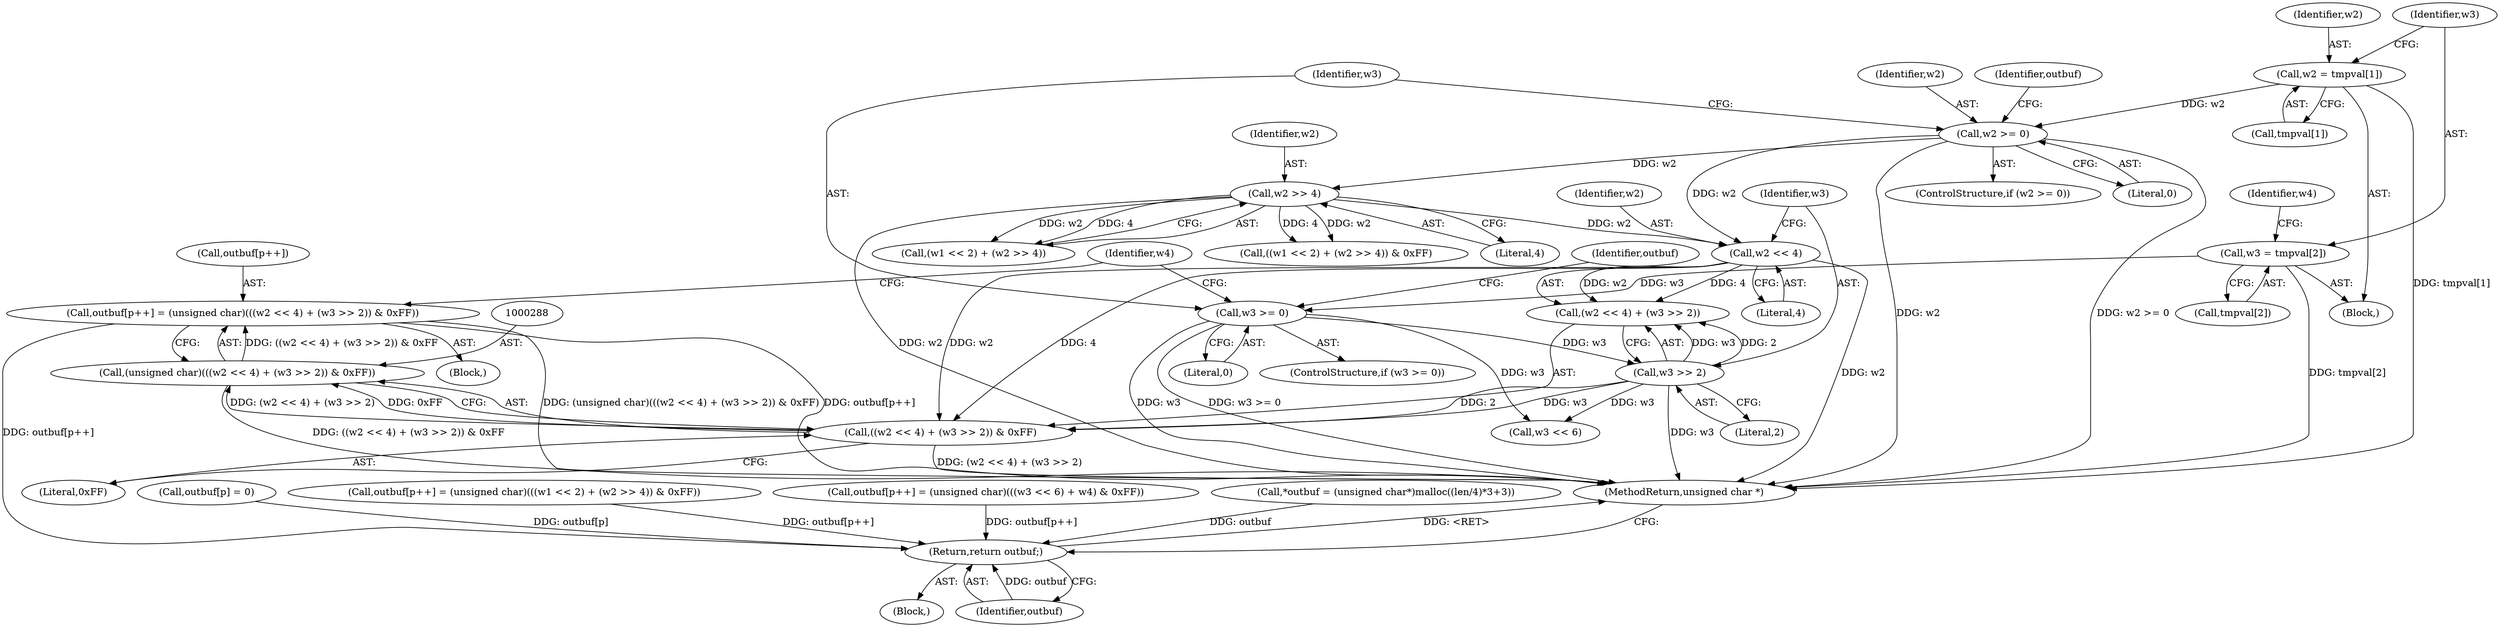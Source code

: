 digraph "0_libplist_3a55ddd3c4c11ce75a86afbefd085d8d397ff957@array" {
"1000282" [label="(Call,outbuf[p++] = (unsigned char)(((w2 << 4) + (w3 >> 2)) & 0xFF))"];
"1000287" [label="(Call,(unsigned char)(((w2 << 4) + (w3 >> 2)) & 0xFF))"];
"1000289" [label="(Call,((w2 << 4) + (w3 >> 2)) & 0xFF)"];
"1000291" [label="(Call,w2 << 4)"];
"1000273" [label="(Call,w2 >> 4)"];
"1000257" [label="(Call,w2 >= 0)"];
"1000241" [label="(Call,w2 = tmpval[1])"];
"1000294" [label="(Call,w3 >> 2)"];
"1000278" [label="(Call,w3 >= 0)"];
"1000246" [label="(Call,w3 = tmpval[2])"];
"1000327" [label="(Return,return outbuf;)"];
"1000293" [label="(Literal,4)"];
"1000295" [label="(Identifier,w3)"];
"1000280" [label="(Literal,0)"];
"1000291" [label="(Call,w2 << 4)"];
"1000257" [label="(Call,w2 >= 0)"];
"1000289" [label="(Call,((w2 << 4) + (w3 >> 2)) & 0xFF)"];
"1000277" [label="(ControlStructure,if (w3 >= 0))"];
"1000246" [label="(Call,w3 = tmpval[2])"];
"1000290" [label="(Call,(w2 << 4) + (w3 >> 2))"];
"1000269" [label="(Call,(w1 << 2) + (w2 >> 4))"];
"1000256" [label="(ControlStructure,if (w2 >= 0))"];
"1000281" [label="(Block,)"];
"1000327" [label="(Return,return outbuf;)"];
"1000279" [label="(Identifier,w3)"];
"1000318" [label="(Call,outbuf[p] = 0)"];
"1000312" [label="(Call,w3 << 6)"];
"1000261" [label="(Call,outbuf[p++] = (unsigned char)(((w1 << 2) + (w2 >> 4)) & 0xFF))"];
"1000278" [label="(Call,w3 >= 0)"];
"1000329" [label="(MethodReturn,unsigned char *)"];
"1000241" [label="(Call,w2 = tmpval[1])"];
"1000283" [label="(Call,outbuf[p++])"];
"1000287" [label="(Call,(unsigned char)(((w2 << 4) + (w3 >> 2)) & 0xFF))"];
"1000282" [label="(Call,outbuf[p++] = (unsigned char)(((w2 << 4) + (w3 >> 2)) & 0xFF))"];
"1000259" [label="(Literal,0)"];
"1000242" [label="(Identifier,w2)"];
"1000252" [label="(Identifier,w4)"];
"1000284" [label="(Identifier,outbuf)"];
"1000247" [label="(Identifier,w3)"];
"1000263" [label="(Identifier,outbuf)"];
"1000268" [label="(Call,((w1 << 2) + (w2 >> 4)) & 0xFF)"];
"1000103" [label="(Block,)"];
"1000328" [label="(Identifier,outbuf)"];
"1000303" [label="(Call,outbuf[p++] = (unsigned char)(((w3 << 6) + w4) & 0xFF))"];
"1000300" [label="(Identifier,w4)"];
"1000297" [label="(Literal,0xFF)"];
"1000258" [label="(Identifier,w2)"];
"1000232" [label="(Block,)"];
"1000294" [label="(Call,w3 >> 2)"];
"1000273" [label="(Call,w2 >> 4)"];
"1000275" [label="(Literal,4)"];
"1000248" [label="(Call,tmpval[2])"];
"1000292" [label="(Identifier,w2)"];
"1000131" [label="(Call,*outbuf = (unsigned char*)malloc((len/4)*3+3))"];
"1000274" [label="(Identifier,w2)"];
"1000296" [label="(Literal,2)"];
"1000243" [label="(Call,tmpval[1])"];
"1000282" -> "1000281"  [label="AST: "];
"1000282" -> "1000287"  [label="CFG: "];
"1000283" -> "1000282"  [label="AST: "];
"1000287" -> "1000282"  [label="AST: "];
"1000300" -> "1000282"  [label="CFG: "];
"1000282" -> "1000329"  [label="DDG: (unsigned char)(((w2 << 4) + (w3 >> 2)) & 0xFF)"];
"1000282" -> "1000329"  [label="DDG: outbuf[p++]"];
"1000287" -> "1000282"  [label="DDG: ((w2 << 4) + (w3 >> 2)) & 0xFF"];
"1000282" -> "1000327"  [label="DDG: outbuf[p++]"];
"1000287" -> "1000289"  [label="CFG: "];
"1000288" -> "1000287"  [label="AST: "];
"1000289" -> "1000287"  [label="AST: "];
"1000287" -> "1000329"  [label="DDG: ((w2 << 4) + (w3 >> 2)) & 0xFF"];
"1000289" -> "1000287"  [label="DDG: (w2 << 4) + (w3 >> 2)"];
"1000289" -> "1000287"  [label="DDG: 0xFF"];
"1000289" -> "1000297"  [label="CFG: "];
"1000290" -> "1000289"  [label="AST: "];
"1000297" -> "1000289"  [label="AST: "];
"1000289" -> "1000329"  [label="DDG: (w2 << 4) + (w3 >> 2)"];
"1000291" -> "1000289"  [label="DDG: w2"];
"1000291" -> "1000289"  [label="DDG: 4"];
"1000294" -> "1000289"  [label="DDG: w3"];
"1000294" -> "1000289"  [label="DDG: 2"];
"1000291" -> "1000290"  [label="AST: "];
"1000291" -> "1000293"  [label="CFG: "];
"1000292" -> "1000291"  [label="AST: "];
"1000293" -> "1000291"  [label="AST: "];
"1000295" -> "1000291"  [label="CFG: "];
"1000291" -> "1000329"  [label="DDG: w2"];
"1000291" -> "1000290"  [label="DDG: w2"];
"1000291" -> "1000290"  [label="DDG: 4"];
"1000273" -> "1000291"  [label="DDG: w2"];
"1000257" -> "1000291"  [label="DDG: w2"];
"1000273" -> "1000269"  [label="AST: "];
"1000273" -> "1000275"  [label="CFG: "];
"1000274" -> "1000273"  [label="AST: "];
"1000275" -> "1000273"  [label="AST: "];
"1000269" -> "1000273"  [label="CFG: "];
"1000273" -> "1000329"  [label="DDG: w2"];
"1000273" -> "1000268"  [label="DDG: w2"];
"1000273" -> "1000268"  [label="DDG: 4"];
"1000273" -> "1000269"  [label="DDG: w2"];
"1000273" -> "1000269"  [label="DDG: 4"];
"1000257" -> "1000273"  [label="DDG: w2"];
"1000257" -> "1000256"  [label="AST: "];
"1000257" -> "1000259"  [label="CFG: "];
"1000258" -> "1000257"  [label="AST: "];
"1000259" -> "1000257"  [label="AST: "];
"1000263" -> "1000257"  [label="CFG: "];
"1000279" -> "1000257"  [label="CFG: "];
"1000257" -> "1000329"  [label="DDG: w2"];
"1000257" -> "1000329"  [label="DDG: w2 >= 0"];
"1000241" -> "1000257"  [label="DDG: w2"];
"1000241" -> "1000232"  [label="AST: "];
"1000241" -> "1000243"  [label="CFG: "];
"1000242" -> "1000241"  [label="AST: "];
"1000243" -> "1000241"  [label="AST: "];
"1000247" -> "1000241"  [label="CFG: "];
"1000241" -> "1000329"  [label="DDG: tmpval[1]"];
"1000294" -> "1000290"  [label="AST: "];
"1000294" -> "1000296"  [label="CFG: "];
"1000295" -> "1000294"  [label="AST: "];
"1000296" -> "1000294"  [label="AST: "];
"1000290" -> "1000294"  [label="CFG: "];
"1000294" -> "1000329"  [label="DDG: w3"];
"1000294" -> "1000290"  [label="DDG: w3"];
"1000294" -> "1000290"  [label="DDG: 2"];
"1000278" -> "1000294"  [label="DDG: w3"];
"1000294" -> "1000312"  [label="DDG: w3"];
"1000278" -> "1000277"  [label="AST: "];
"1000278" -> "1000280"  [label="CFG: "];
"1000279" -> "1000278"  [label="AST: "];
"1000280" -> "1000278"  [label="AST: "];
"1000284" -> "1000278"  [label="CFG: "];
"1000300" -> "1000278"  [label="CFG: "];
"1000278" -> "1000329"  [label="DDG: w3 >= 0"];
"1000278" -> "1000329"  [label="DDG: w3"];
"1000246" -> "1000278"  [label="DDG: w3"];
"1000278" -> "1000312"  [label="DDG: w3"];
"1000246" -> "1000232"  [label="AST: "];
"1000246" -> "1000248"  [label="CFG: "];
"1000247" -> "1000246"  [label="AST: "];
"1000248" -> "1000246"  [label="AST: "];
"1000252" -> "1000246"  [label="CFG: "];
"1000246" -> "1000329"  [label="DDG: tmpval[2]"];
"1000327" -> "1000103"  [label="AST: "];
"1000327" -> "1000328"  [label="CFG: "];
"1000328" -> "1000327"  [label="AST: "];
"1000329" -> "1000327"  [label="CFG: "];
"1000327" -> "1000329"  [label="DDG: <RET>"];
"1000328" -> "1000327"  [label="DDG: outbuf"];
"1000303" -> "1000327"  [label="DDG: outbuf[p++]"];
"1000318" -> "1000327"  [label="DDG: outbuf[p]"];
"1000131" -> "1000327"  [label="DDG: outbuf"];
"1000261" -> "1000327"  [label="DDG: outbuf[p++]"];
}
